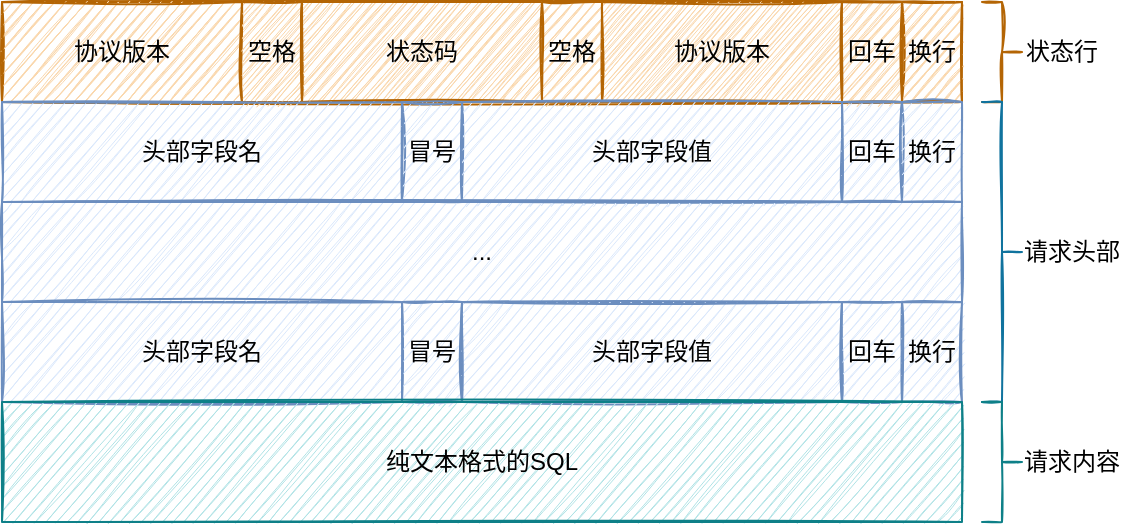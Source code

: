 <mxfile version="16.6.5" type="github">
  <diagram id="9ZpSaxzcpz4ULXaL1X-T" name="第 1 页">
    <mxGraphModel dx="946" dy="614" grid="1" gridSize="10" guides="1" tooltips="1" connect="1" arrows="1" fold="1" page="1" pageScale="1" pageWidth="827" pageHeight="1169" background="none" math="0" shadow="0">
      <root>
        <mxCell id="0" />
        <mxCell id="1" parent="0" />
        <mxCell id="QuoUFKUlMbN6moup9SOk-2" value="" style="rounded=0;whiteSpace=wrap;html=1;fillStyle=auto;fillColor=#fad7ac;gradientDirection=north;sketch=1;strokeColor=#b46504;" parent="1" vertex="1">
          <mxGeometry x="120" y="100" width="480" height="50" as="geometry" />
        </mxCell>
        <mxCell id="QuoUFKUlMbN6moup9SOk-3" value="协议版本" style="rounded=0;whiteSpace=wrap;html=1;fillStyle=auto;fillColor=#fad7ac;gradientDirection=north;sketch=1;strokeColor=#b46504;" parent="1" vertex="1">
          <mxGeometry x="120" y="100" width="120" height="50" as="geometry" />
        </mxCell>
        <mxCell id="QuoUFKUlMbN6moup9SOk-4" value="空格" style="rounded=0;whiteSpace=wrap;html=1;fillStyle=auto;fillColor=#fad7ac;gradientDirection=north;sketch=1;strokeColor=#b46504;" parent="1" vertex="1">
          <mxGeometry x="240" y="100" width="30" height="50" as="geometry" />
        </mxCell>
        <mxCell id="QuoUFKUlMbN6moup9SOk-5" value="状态码" style="rounded=0;whiteSpace=wrap;html=1;fillStyle=auto;fillColor=#fad7ac;gradientDirection=north;sketch=1;strokeColor=#b46504;" parent="1" vertex="1">
          <mxGeometry x="270" y="100" width="120" height="50" as="geometry" />
        </mxCell>
        <mxCell id="QuoUFKUlMbN6moup9SOk-6" value="空格" style="rounded=0;whiteSpace=wrap;html=1;fillStyle=auto;fillColor=#fad7ac;gradientDirection=north;sketch=1;strokeColor=#b46504;" parent="1" vertex="1">
          <mxGeometry x="390" y="100" width="30" height="50" as="geometry" />
        </mxCell>
        <mxCell id="QuoUFKUlMbN6moup9SOk-7" value="协议版本" style="rounded=0;whiteSpace=wrap;html=1;fillStyle=auto;fillColor=#fad7ac;gradientDirection=north;sketch=1;strokeColor=#b46504;" parent="1" vertex="1">
          <mxGeometry x="420" y="100" width="120" height="50" as="geometry" />
        </mxCell>
        <mxCell id="QuoUFKUlMbN6moup9SOk-9" value="回车" style="rounded=0;whiteSpace=wrap;html=1;fillStyle=auto;fillColor=#fad7ac;gradientDirection=north;sketch=1;strokeColor=#b46504;" parent="1" vertex="1">
          <mxGeometry x="540" y="100" width="30" height="50" as="geometry" />
        </mxCell>
        <mxCell id="QuoUFKUlMbN6moup9SOk-10" value="换行" style="rounded=0;whiteSpace=wrap;html=1;fillStyle=auto;fillColor=#fad7ac;gradientDirection=north;sketch=1;strokeColor=#b46504;" parent="1" vertex="1">
          <mxGeometry x="570" y="100" width="30" height="50" as="geometry" />
        </mxCell>
        <mxCell id="QuoUFKUlMbN6moup9SOk-11" value="" style="shape=curlyBracket;whiteSpace=wrap;html=1;rounded=0;flipH=1;fillStyle=auto;fillColor=#fad7ac;gradientDirection=north;sketch=1;strokeColor=#b46504;" parent="1" vertex="1">
          <mxGeometry x="610" y="100" width="20" height="50" as="geometry" />
        </mxCell>
        <mxCell id="QuoUFKUlMbN6moup9SOk-12" value="状态行" style="text;html=1;align=center;verticalAlign=middle;whiteSpace=wrap;rounded=0;fillStyle=auto;sketch=1;" parent="1" vertex="1">
          <mxGeometry x="630" y="110" width="40" height="30" as="geometry" />
        </mxCell>
        <mxCell id="QuoUFKUlMbN6moup9SOk-14" value="头部字段名" style="rounded=0;whiteSpace=wrap;html=1;fillStyle=auto;fillColor=#dae8fc;gradientDirection=north;sketch=1;strokeColor=#6c8ebf;" parent="1" vertex="1">
          <mxGeometry x="120" y="150" width="200" height="50" as="geometry" />
        </mxCell>
        <mxCell id="QuoUFKUlMbN6moup9SOk-15" value="冒号" style="rounded=0;whiteSpace=wrap;html=1;fillStyle=auto;fillColor=#dae8fc;gradientDirection=north;sketch=1;strokeColor=#6c8ebf;" parent="1" vertex="1">
          <mxGeometry x="320" y="150" width="30" height="50" as="geometry" />
        </mxCell>
        <mxCell id="QuoUFKUlMbN6moup9SOk-16" value="头部字段值" style="rounded=0;whiteSpace=wrap;html=1;fillStyle=auto;fillColor=#dae8fc;gradientDirection=north;sketch=1;strokeColor=#6c8ebf;" parent="1" vertex="1">
          <mxGeometry x="350" y="150" width="190" height="50" as="geometry" />
        </mxCell>
        <mxCell id="QuoUFKUlMbN6moup9SOk-17" value="回车" style="rounded=0;whiteSpace=wrap;html=1;fillStyle=auto;fillColor=#dae8fc;gradientDirection=north;sketch=1;strokeColor=#6c8ebf;" parent="1" vertex="1">
          <mxGeometry x="540" y="150" width="30" height="50" as="geometry" />
        </mxCell>
        <mxCell id="QuoUFKUlMbN6moup9SOk-18" value="换行" style="rounded=0;whiteSpace=wrap;html=1;fillStyle=auto;fillColor=#dae8fc;gradientDirection=north;sketch=1;strokeColor=#6c8ebf;" parent="1" vertex="1">
          <mxGeometry x="570" y="150" width="30" height="50" as="geometry" />
        </mxCell>
        <mxCell id="QuoUFKUlMbN6moup9SOk-19" value="..." style="rounded=0;whiteSpace=wrap;html=1;fillStyle=auto;fillColor=#dae8fc;gradientDirection=north;sketch=1;strokeColor=#6c8ebf;" parent="1" vertex="1">
          <mxGeometry x="120" y="200" width="480" height="50" as="geometry" />
        </mxCell>
        <mxCell id="QuoUFKUlMbN6moup9SOk-20" value="头部字段名" style="rounded=0;whiteSpace=wrap;html=1;fillStyle=auto;fillColor=#dae8fc;gradientDirection=north;sketch=1;strokeColor=#6c8ebf;" parent="1" vertex="1">
          <mxGeometry x="120" y="250" width="200" height="50" as="geometry" />
        </mxCell>
        <mxCell id="QuoUFKUlMbN6moup9SOk-21" value="冒号" style="rounded=0;whiteSpace=wrap;html=1;fillStyle=auto;fillColor=#dae8fc;gradientDirection=north;sketch=1;strokeColor=#6c8ebf;" parent="1" vertex="1">
          <mxGeometry x="320" y="250" width="30" height="50" as="geometry" />
        </mxCell>
        <mxCell id="QuoUFKUlMbN6moup9SOk-22" value="头部字段值" style="rounded=0;whiteSpace=wrap;html=1;fillStyle=auto;fillColor=#dae8fc;gradientDirection=north;sketch=1;strokeColor=#6c8ebf;" parent="1" vertex="1">
          <mxGeometry x="350" y="250" width="190" height="50" as="geometry" />
        </mxCell>
        <mxCell id="QuoUFKUlMbN6moup9SOk-23" value="回车" style="rounded=0;whiteSpace=wrap;html=1;fillStyle=auto;fillColor=#dae8fc;gradientDirection=north;sketch=1;strokeColor=#6c8ebf;" parent="1" vertex="1">
          <mxGeometry x="540" y="250" width="30" height="50" as="geometry" />
        </mxCell>
        <mxCell id="QuoUFKUlMbN6moup9SOk-24" value="换行" style="rounded=0;whiteSpace=wrap;html=1;fillStyle=auto;fillColor=#dae8fc;gradientDirection=north;sketch=1;strokeColor=#6c8ebf;" parent="1" vertex="1">
          <mxGeometry x="570" y="250" width="30" height="50" as="geometry" />
        </mxCell>
        <mxCell id="QuoUFKUlMbN6moup9SOk-26" value="" style="shape=curlyBracket;whiteSpace=wrap;html=1;rounded=0;flipH=1;fillStyle=auto;gradientDirection=north;sketch=1;fillColor=#b1ddf0;strokeColor=#10739e;" parent="1" vertex="1">
          <mxGeometry x="610" y="150" width="20" height="150" as="geometry" />
        </mxCell>
        <mxCell id="QuoUFKUlMbN6moup9SOk-27" value="请求头部" style="text;html=1;align=center;verticalAlign=middle;whiteSpace=wrap;rounded=0;fillStyle=auto;sketch=1;" parent="1" vertex="1">
          <mxGeometry x="630" y="210" width="50" height="30" as="geometry" />
        </mxCell>
        <mxCell id="QuoUFKUlMbN6moup9SOk-28" value="纯文本格式的SQL" style="rounded=0;whiteSpace=wrap;html=1;fillStyle=auto;fillColor=#b0e3e6;gradientDirection=north;sketch=1;strokeColor=#0e8088;" parent="1" vertex="1">
          <mxGeometry x="120" y="300" width="480" height="60" as="geometry" />
        </mxCell>
        <mxCell id="QuoUFKUlMbN6moup9SOk-29" value="" style="shape=curlyBracket;whiteSpace=wrap;html=1;rounded=0;flipH=1;fillStyle=auto;fillColor=#b0e3e6;gradientDirection=north;sketch=1;strokeColor=#0e8088;" parent="1" vertex="1">
          <mxGeometry x="610" y="300" width="20" height="60" as="geometry" />
        </mxCell>
        <mxCell id="QuoUFKUlMbN6moup9SOk-31" value="请求内容" style="text;html=1;align=center;verticalAlign=middle;whiteSpace=wrap;rounded=0;fillStyle=auto;sketch=1;" parent="1" vertex="1">
          <mxGeometry x="630" y="315" width="50" height="30" as="geometry" />
        </mxCell>
      </root>
    </mxGraphModel>
  </diagram>
</mxfile>
